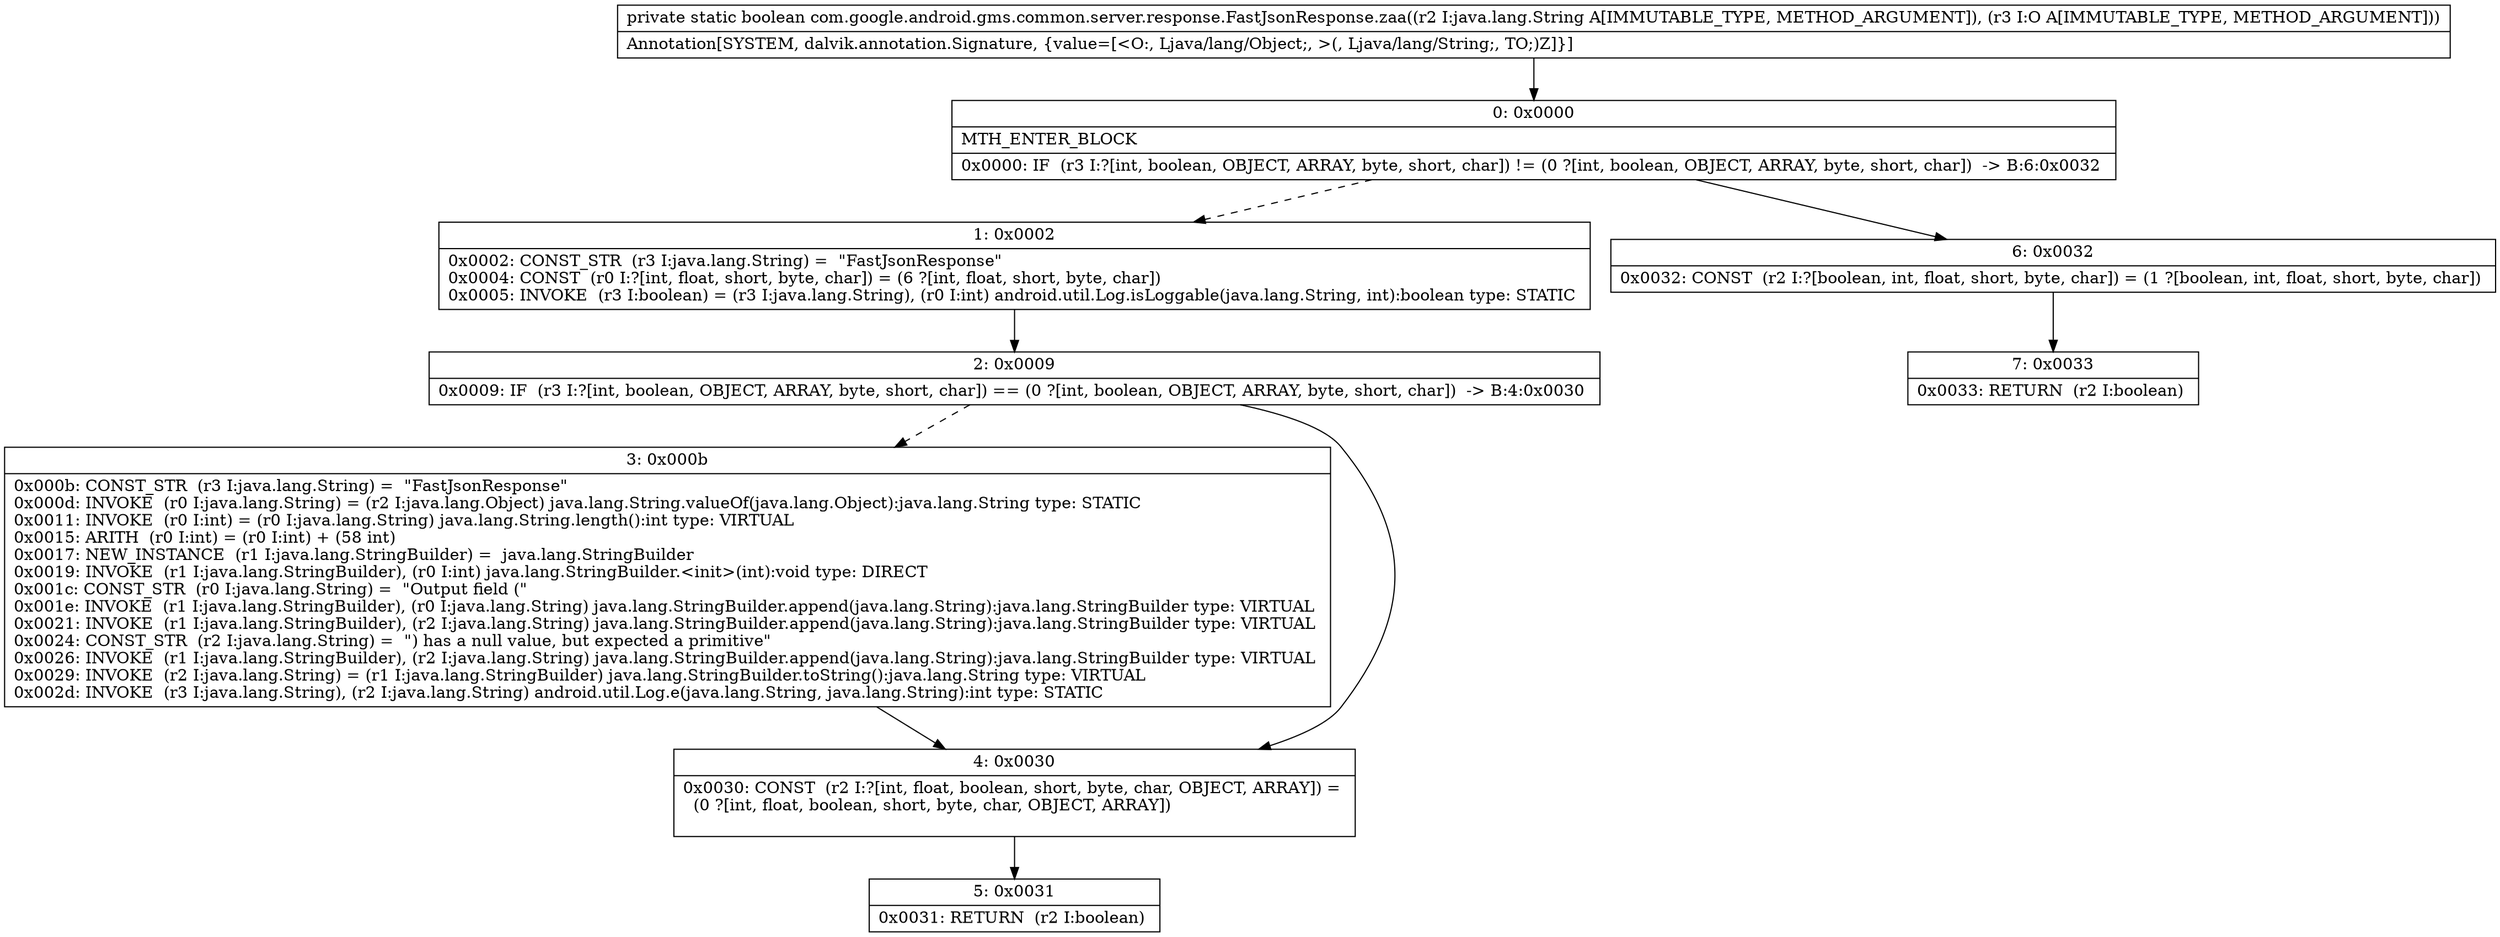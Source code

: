 digraph "CFG forcom.google.android.gms.common.server.response.FastJsonResponse.zaa(Ljava\/lang\/String;Ljava\/lang\/Object;)Z" {
Node_0 [shape=record,label="{0\:\ 0x0000|MTH_ENTER_BLOCK\l|0x0000: IF  (r3 I:?[int, boolean, OBJECT, ARRAY, byte, short, char]) != (0 ?[int, boolean, OBJECT, ARRAY, byte, short, char])  \-\> B:6:0x0032 \l}"];
Node_1 [shape=record,label="{1\:\ 0x0002|0x0002: CONST_STR  (r3 I:java.lang.String) =  \"FastJsonResponse\" \l0x0004: CONST  (r0 I:?[int, float, short, byte, char]) = (6 ?[int, float, short, byte, char]) \l0x0005: INVOKE  (r3 I:boolean) = (r3 I:java.lang.String), (r0 I:int) android.util.Log.isLoggable(java.lang.String, int):boolean type: STATIC \l}"];
Node_2 [shape=record,label="{2\:\ 0x0009|0x0009: IF  (r3 I:?[int, boolean, OBJECT, ARRAY, byte, short, char]) == (0 ?[int, boolean, OBJECT, ARRAY, byte, short, char])  \-\> B:4:0x0030 \l}"];
Node_3 [shape=record,label="{3\:\ 0x000b|0x000b: CONST_STR  (r3 I:java.lang.String) =  \"FastJsonResponse\" \l0x000d: INVOKE  (r0 I:java.lang.String) = (r2 I:java.lang.Object) java.lang.String.valueOf(java.lang.Object):java.lang.String type: STATIC \l0x0011: INVOKE  (r0 I:int) = (r0 I:java.lang.String) java.lang.String.length():int type: VIRTUAL \l0x0015: ARITH  (r0 I:int) = (r0 I:int) + (58 int) \l0x0017: NEW_INSTANCE  (r1 I:java.lang.StringBuilder) =  java.lang.StringBuilder \l0x0019: INVOKE  (r1 I:java.lang.StringBuilder), (r0 I:int) java.lang.StringBuilder.\<init\>(int):void type: DIRECT \l0x001c: CONST_STR  (r0 I:java.lang.String) =  \"Output field (\" \l0x001e: INVOKE  (r1 I:java.lang.StringBuilder), (r0 I:java.lang.String) java.lang.StringBuilder.append(java.lang.String):java.lang.StringBuilder type: VIRTUAL \l0x0021: INVOKE  (r1 I:java.lang.StringBuilder), (r2 I:java.lang.String) java.lang.StringBuilder.append(java.lang.String):java.lang.StringBuilder type: VIRTUAL \l0x0024: CONST_STR  (r2 I:java.lang.String) =  \") has a null value, but expected a primitive\" \l0x0026: INVOKE  (r1 I:java.lang.StringBuilder), (r2 I:java.lang.String) java.lang.StringBuilder.append(java.lang.String):java.lang.StringBuilder type: VIRTUAL \l0x0029: INVOKE  (r2 I:java.lang.String) = (r1 I:java.lang.StringBuilder) java.lang.StringBuilder.toString():java.lang.String type: VIRTUAL \l0x002d: INVOKE  (r3 I:java.lang.String), (r2 I:java.lang.String) android.util.Log.e(java.lang.String, java.lang.String):int type: STATIC \l}"];
Node_4 [shape=record,label="{4\:\ 0x0030|0x0030: CONST  (r2 I:?[int, float, boolean, short, byte, char, OBJECT, ARRAY]) = \l  (0 ?[int, float, boolean, short, byte, char, OBJECT, ARRAY])\l \l}"];
Node_5 [shape=record,label="{5\:\ 0x0031|0x0031: RETURN  (r2 I:boolean) \l}"];
Node_6 [shape=record,label="{6\:\ 0x0032|0x0032: CONST  (r2 I:?[boolean, int, float, short, byte, char]) = (1 ?[boolean, int, float, short, byte, char]) \l}"];
Node_7 [shape=record,label="{7\:\ 0x0033|0x0033: RETURN  (r2 I:boolean) \l}"];
MethodNode[shape=record,label="{private static boolean com.google.android.gms.common.server.response.FastJsonResponse.zaa((r2 I:java.lang.String A[IMMUTABLE_TYPE, METHOD_ARGUMENT]), (r3 I:O A[IMMUTABLE_TYPE, METHOD_ARGUMENT]))  | Annotation[SYSTEM, dalvik.annotation.Signature, \{value=[\<O:, Ljava\/lang\/Object;, \>(, Ljava\/lang\/String;, TO;)Z]\}]\l}"];
MethodNode -> Node_0;
Node_0 -> Node_1[style=dashed];
Node_0 -> Node_6;
Node_1 -> Node_2;
Node_2 -> Node_3[style=dashed];
Node_2 -> Node_4;
Node_3 -> Node_4;
Node_4 -> Node_5;
Node_6 -> Node_7;
}

